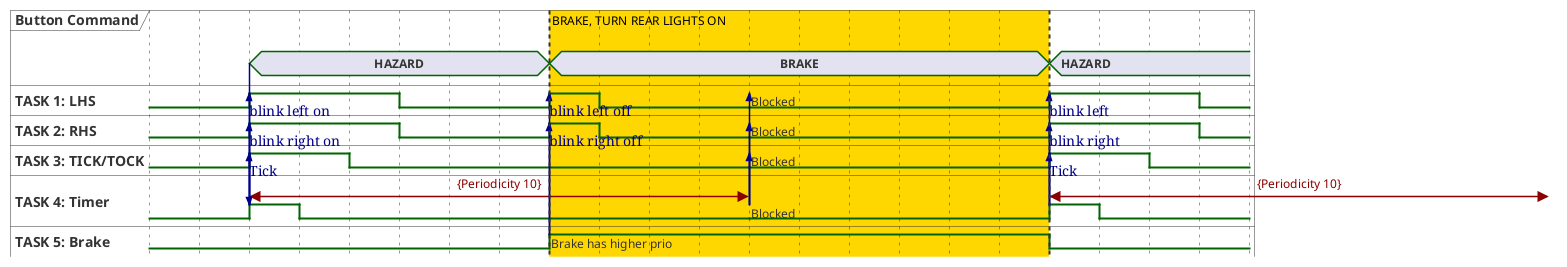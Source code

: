 @startuml

concise "Button Command" as button
binary "TASK 1: LHS" as t1
binary "TASK 2: RHS" as t2
binary "TASK 3: TICK/TOCK" as t3
binary "TASK 4: Timer" as t4
binary "TASK 5: Brake" as t5
hide time-axis
@0

@2
t4@2 <-> @12 : {Periodicity 10}
button is "HAZARD"
button -> t4
t4 is high
t4 -> t1 : blink left on
t1 is high
t4 -> t2 : blink right on
t2 is high
t4 -> t3 : Tick
t3 is high
@3 
t4 is low
@4
t3 is low
@5
t1 is low
t2 is low

@8
highlight 8 to 18 #Gold : BRAKE, TURN REAR LIGHTS ON
button is "BRAKE"
t5 is high : Brake has higher prio
t5 -> t1 : blink left off
t5 -> t2  : blink right off
t1 is high 
t2 is high
@9
t1 is low
t2 is low
@12
t4 -> t1
t4 -> t2 
t4 -> t3
t4 is low : Blocked
t3 is low : Blocked
t1 is low : Blocked
t2 is low : Blocked


@18
button is "HAZARD"
t4@18 <-> @28 : {Periodicity 10}
t5 is low
t4 is high
t4 -> t1 : blink left
t1 is high
t4 -> t2 : blink right
t2 is high
t4 -> t3 : Tick
t3 is high
@19 
t4 is low
@20
t3 is low
@21
t1 is low
t2 is low

@enduml